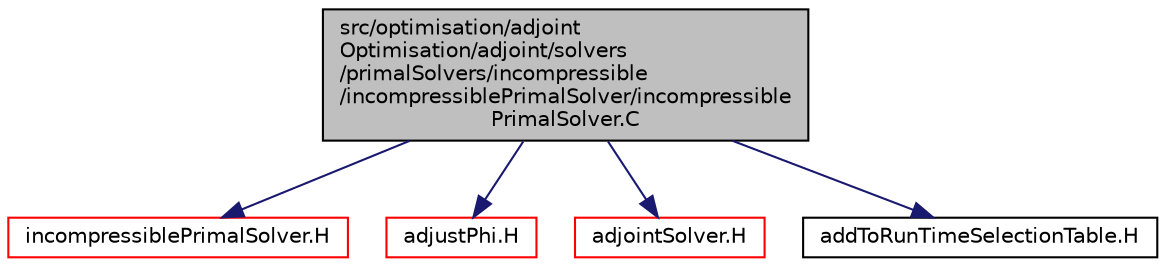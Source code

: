 digraph "src/optimisation/adjointOptimisation/adjoint/solvers/primalSolvers/incompressible/incompressiblePrimalSolver/incompressiblePrimalSolver.C"
{
  bgcolor="transparent";
  edge [fontname="Helvetica",fontsize="10",labelfontname="Helvetica",labelfontsize="10"];
  node [fontname="Helvetica",fontsize="10",shape=record];
  Node1 [label="src/optimisation/adjoint\lOptimisation/adjoint/solvers\l/primalSolvers/incompressible\l/incompressiblePrimalSolver/incompressible\lPrimalSolver.C",height=0.2,width=0.4,color="black", fillcolor="grey75", style="filled" fontcolor="black"];
  Node1 -> Node2 [color="midnightblue",fontsize="10",style="solid",fontname="Helvetica"];
  Node2 [label="incompressiblePrimalSolver.H",height=0.2,width=0.4,color="red",URL="$incompressiblePrimalSolver_8H.html"];
  Node1 -> Node3 [color="midnightblue",fontsize="10",style="solid",fontname="Helvetica"];
  Node3 [label="adjustPhi.H",height=0.2,width=0.4,color="red",URL="$adjustPhi_8H.html",tooltip="For cases which do no have a pressure boundary adjust the balance of fluxes to obey continuity..."];
  Node1 -> Node4 [color="midnightblue",fontsize="10",style="solid",fontname="Helvetica"];
  Node4 [label="adjointSolver.H",height=0.2,width=0.4,color="red",URL="$adjointSolver_8H.html"];
  Node1 -> Node5 [color="midnightblue",fontsize="10",style="solid",fontname="Helvetica"];
  Node5 [label="addToRunTimeSelectionTable.H",height=0.2,width=0.4,color="black",URL="$addToRunTimeSelectionTable_8H.html",tooltip="Macros for easy insertion into run-time selection tables. "];
}
